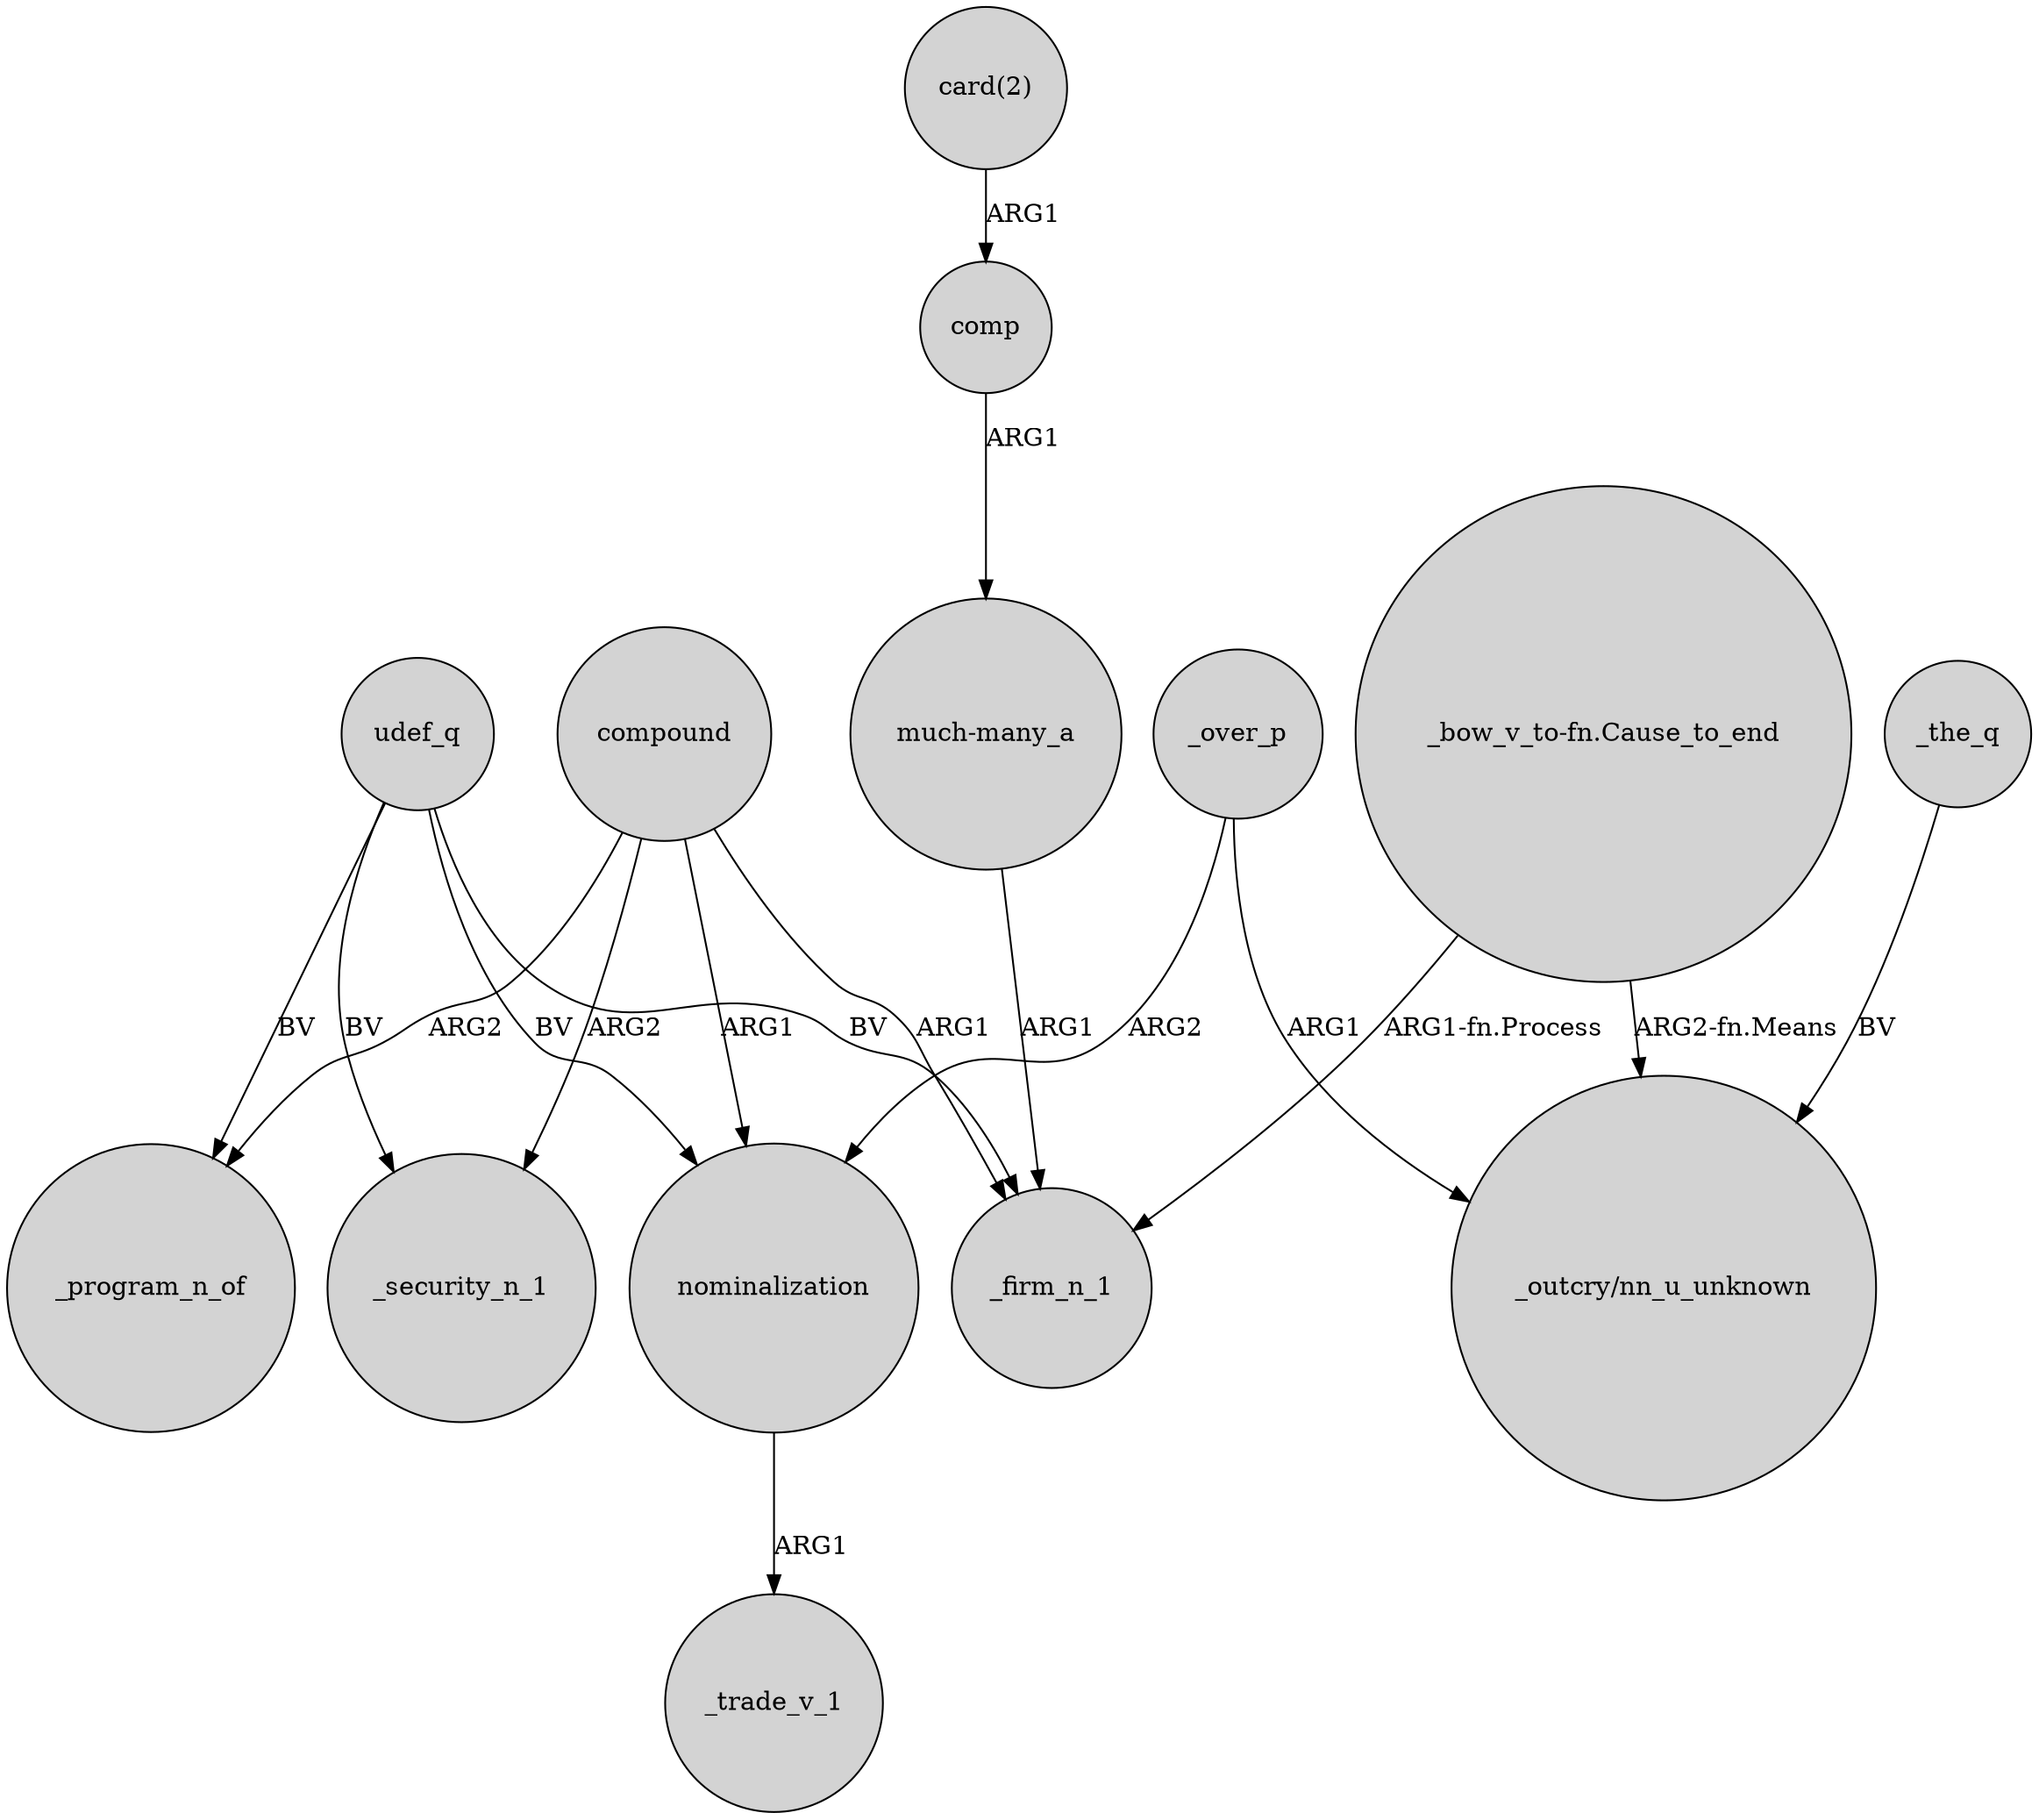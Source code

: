 digraph {
	node [shape=circle style=filled]
	compound -> _firm_n_1 [label=ARG1]
	compound -> nominalization [label=ARG1]
	"much-many_a" -> _firm_n_1 [label=ARG1]
	_over_p -> "_outcry/nn_u_unknown" [label=ARG1]
	udef_q -> _security_n_1 [label=BV]
	_over_p -> nominalization [label=ARG2]
	compound -> _security_n_1 [label=ARG2]
	udef_q -> _firm_n_1 [label=BV]
	udef_q -> _program_n_of [label=BV]
	"card(2)" -> comp [label=ARG1]
	_the_q -> "_outcry/nn_u_unknown" [label=BV]
	"_bow_v_to-fn.Cause_to_end" -> "_outcry/nn_u_unknown" [label="ARG2-fn.Means"]
	compound -> _program_n_of [label=ARG2]
	nominalization -> _trade_v_1 [label=ARG1]
	comp -> "much-many_a" [label=ARG1]
	"_bow_v_to-fn.Cause_to_end" -> _firm_n_1 [label="ARG1-fn.Process"]
	udef_q -> nominalization [label=BV]
}

